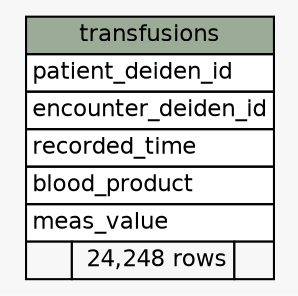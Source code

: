 // dot 2.38.0 on Linux 4.15.0-34-generic
// SchemaSpy rev 590
digraph "transfusions" {
  graph [
    rankdir="RL"
    bgcolor="#f7f7f7"
    nodesep="0.18"
    ranksep="0.46"
    fontname="Helvetica"
    fontsize="11"
  ];
  node [
    fontname="Helvetica"
    fontsize="11"
    shape="plaintext"
  ];
  edge [
    arrowsize="0.8"
  ];
  "transfusions" [
    label=<
    <TABLE BORDER="0" CELLBORDER="1" CELLSPACING="0" BGCOLOR="#ffffff">
      <TR><TD COLSPAN="3" BGCOLOR="#9bab96" ALIGN="CENTER">transfusions</TD></TR>
      <TR><TD PORT="patient_deiden_id" COLSPAN="3" ALIGN="LEFT">patient_deiden_id</TD></TR>
      <TR><TD PORT="encounter_deiden_id" COLSPAN="3" ALIGN="LEFT">encounter_deiden_id</TD></TR>
      <TR><TD PORT="recorded_time" COLSPAN="3" ALIGN="LEFT">recorded_time</TD></TR>
      <TR><TD PORT="blood_product" COLSPAN="3" ALIGN="LEFT">blood_product</TD></TR>
      <TR><TD PORT="meas_value" COLSPAN="3" ALIGN="LEFT">meas_value</TD></TR>
      <TR><TD ALIGN="LEFT" BGCOLOR="#f7f7f7">  </TD><TD ALIGN="RIGHT" BGCOLOR="#f7f7f7">24,248 rows</TD><TD ALIGN="RIGHT" BGCOLOR="#f7f7f7">  </TD></TR>
    </TABLE>>
    URL="tables/transfusions.html"
    tooltip="transfusions"
  ];
}
